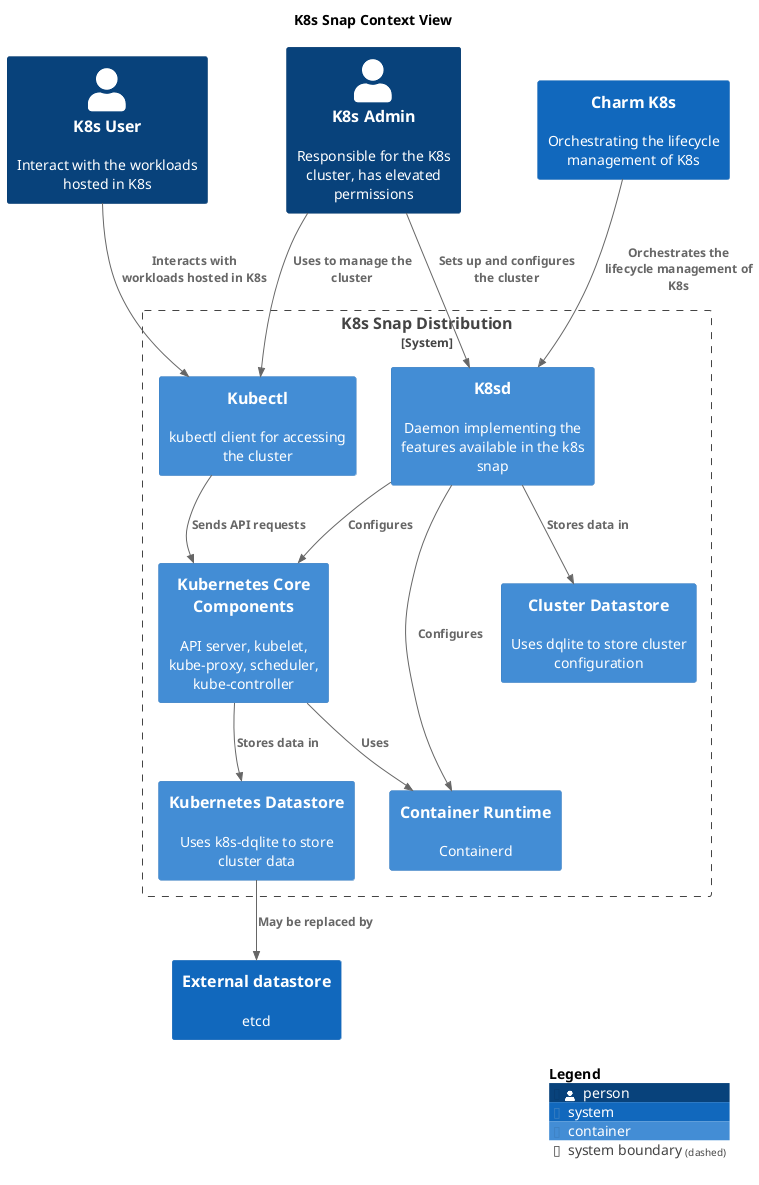 @startuml
set separator none
title K8s Snap Context View

top to bottom direction

!include <C4/C4>
!include <C4/C4_Context>
!include <C4/C4_Container>

Person(K8sAdmin, "K8s Admin", $descr="Responsible for the K8s cluster, has elevated permissions", $tags="", $link="")
Person(K8sUser, "K8s User", $descr="Interact with the workloads hosted in K8s", $tags="", $link="")
System(CharmK8s, "Charm K8s", $descr="Orchestrating the lifecycle management of K8s", $tags="", $link="")
System(Externaldatastore, "External datastore", $descr="etcd", $tags="", $link="")

System_Boundary("K8sSnapDistribution_boundary", "K8s Snap Distribution", $tags="") {
  Container(K8sSnapDistribution.KubernetesCoreComponents, "Kubernetes Core Components", $techn="", $descr="API server, kubelet, kube-proxy, scheduler, kube-controller", $tags="", $link="")
  Container(K8sSnapDistribution.ContainerRuntime, "Container Runtime", $techn="", $descr="Containerd", $tags="", $link="")
  Container(K8sSnapDistribution.K8sd, "K8sd", $techn="", $descr="Daemon implementing the features available in the k8s snap", $tags="", $link="")
  Container(K8sSnapDistribution.K8sddatastore, "Cluster Datastore", $techn="", $descr="Uses dqlite to store cluster configuration", $tags="", $link="")
  Container(K8sSnapDistribution.Kubectl, "Kubectl", $techn="", $descr="kubectl client for accessing the cluster", $tags="", $link="")
  Container(K8sSnapDistribution.Kubernetesdatastore, "Kubernetes Datastore", $techn="", $descr="Uses k8s-dqlite to store cluster data", $tags="", $link="")
}

Rel(K8sAdmin, K8sSnapDistribution.K8sd, "Sets up and configures the cluster", $techn="", $tags="", $link="")
Rel(K8sAdmin, K8sSnapDistribution.Kubectl, "Uses to manage the cluster", $techn="", $tags="", $link="")
Rel(K8sUser, K8sSnapDistribution.Kubectl, "Interacts with workloads hosted in K8s", $techn="", $tags="", $link="")
Rel(CharmK8s, K8sSnapDistribution.K8sd, "Orchestrates the lifecycle management of K8s", $techn="", $tags="", $link="")
Rel(K8sSnapDistribution.K8sd, K8sSnapDistribution.K8sddatastore, "Stores data in", $techn="", $tags="", $link="")
Rel(K8sSnapDistribution.KubernetesCoreComponents, K8sSnapDistribution.Kubernetesdatastore, "Stores data in", $techn="", $tags="", $link="")
Rel(K8sSnapDistribution.Kubernetesdatastore, Externaldatastore, "May be replaced by", $techn="", $tags="", $link="")
Rel(K8sSnapDistribution.K8sd, K8sSnapDistribution.KubernetesCoreComponents, "Configures", $techn="", $tags="", $link="")
Rel(K8sSnapDistribution.KubernetesCoreComponents, K8sSnapDistribution.ContainerRuntime, "Uses", $techn="", $tags="", $link="")
Rel(K8sSnapDistribution.Kubectl, K8sSnapDistribution.KubernetesCoreComponents, "Sends API requests", $techn="", $tags="", $link="")
Rel(K8sSnapDistribution.K8sd, K8sSnapDistribution.ContainerRuntime, "Configures", $techn="", $tags="", $link="")

SHOW_LEGEND(true)
@enduml
